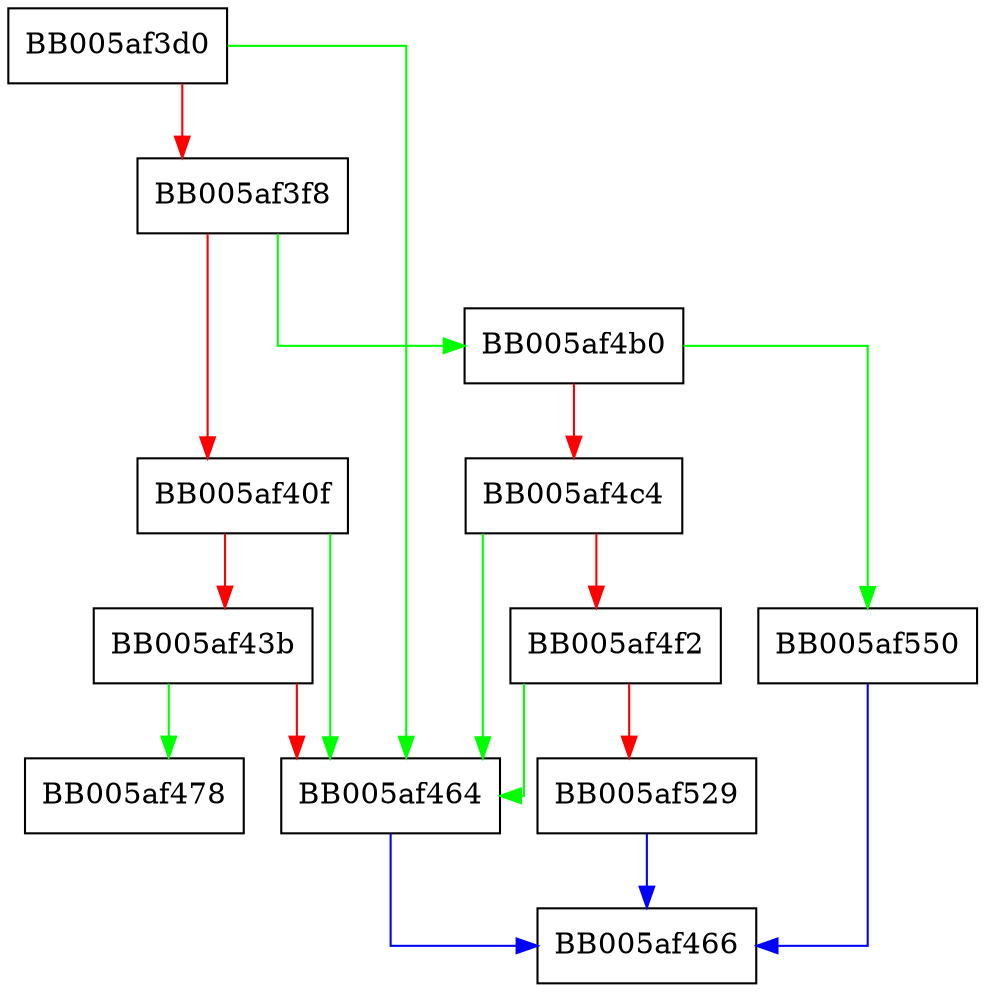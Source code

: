 digraph BIO_set_cipher {
  node [shape="box"];
  graph [splines=ortho];
  BB005af3d0 -> BB005af464 [color="green"];
  BB005af3d0 -> BB005af3f8 [color="red"];
  BB005af3f8 -> BB005af4b0 [color="green"];
  BB005af3f8 -> BB005af40f [color="red"];
  BB005af40f -> BB005af464 [color="green"];
  BB005af40f -> BB005af43b [color="red"];
  BB005af43b -> BB005af478 [color="green"];
  BB005af43b -> BB005af464 [color="red"];
  BB005af464 -> BB005af466 [color="blue"];
  BB005af4b0 -> BB005af550 [color="green"];
  BB005af4b0 -> BB005af4c4 [color="red"];
  BB005af4c4 -> BB005af464 [color="green"];
  BB005af4c4 -> BB005af4f2 [color="red"];
  BB005af4f2 -> BB005af464 [color="green"];
  BB005af4f2 -> BB005af529 [color="red"];
  BB005af529 -> BB005af466 [color="blue"];
  BB005af550 -> BB005af466 [color="blue"];
}